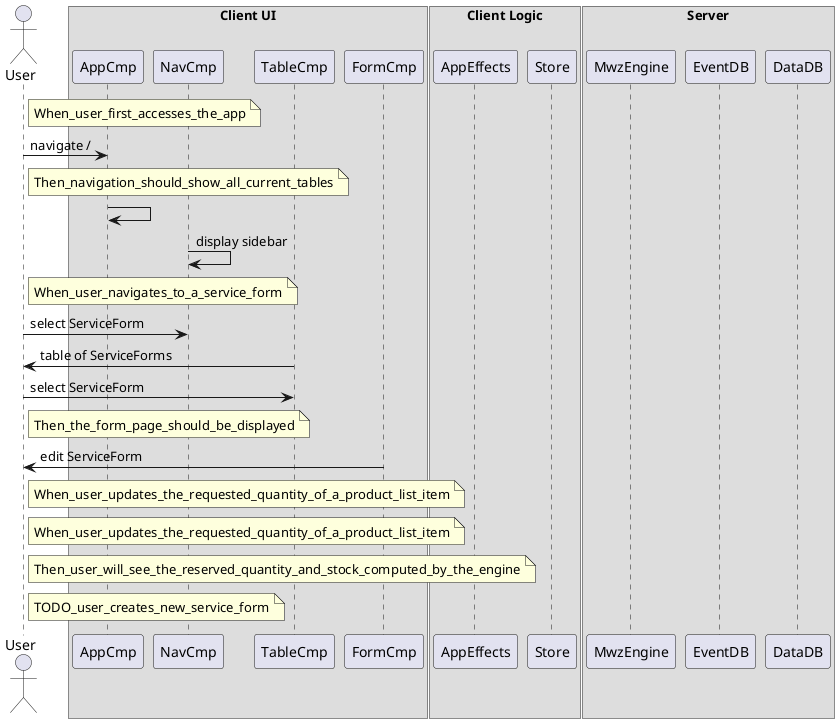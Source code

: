@startuml

actor User
box "Client UI"
    participant AppCmp
    participant NavCmp
    participant TableCmp
    participant FormCmp
end box
box "Client Logic"
    participant AppEffects
    participant Store
end box
box "Server"
    participant MwzEngine
    participant EventDB
    participant DataDB
end box

note right of User: When_user_first_accesses_the_app
User -> AppCmp: navigate /

note right of User: Then_navigation_should_show_all_current_tables
AppCmp -> AppCmp: 
NavCmp -> NavCmp: display sidebar

note right of User: When_user_navigates_to_a_service_form
User -> NavCmp: select ServiceForm
'if this sets up replication from the server, then perhaps it is better to be a POST becase it will allocate resources on the server
User <- TableCmp: table of ServiceForms
User -> TableCmp: select ServiceForm

note right of User: Then_the_form_page_should_be_displayed
User <- FormCmp: edit ServiceForm

note right of User: When_user_updates_the_requested_quantity_of_a_product_list_item
note right of User: When_user_updates_the_requested_quantity_of_a_product_list_item
note right of User: Then_user_will_see_the_reserved_quantity_and_stock_computed_by_the_engine
note right of User: TODO_user_creates_new_service_form

@enduml
